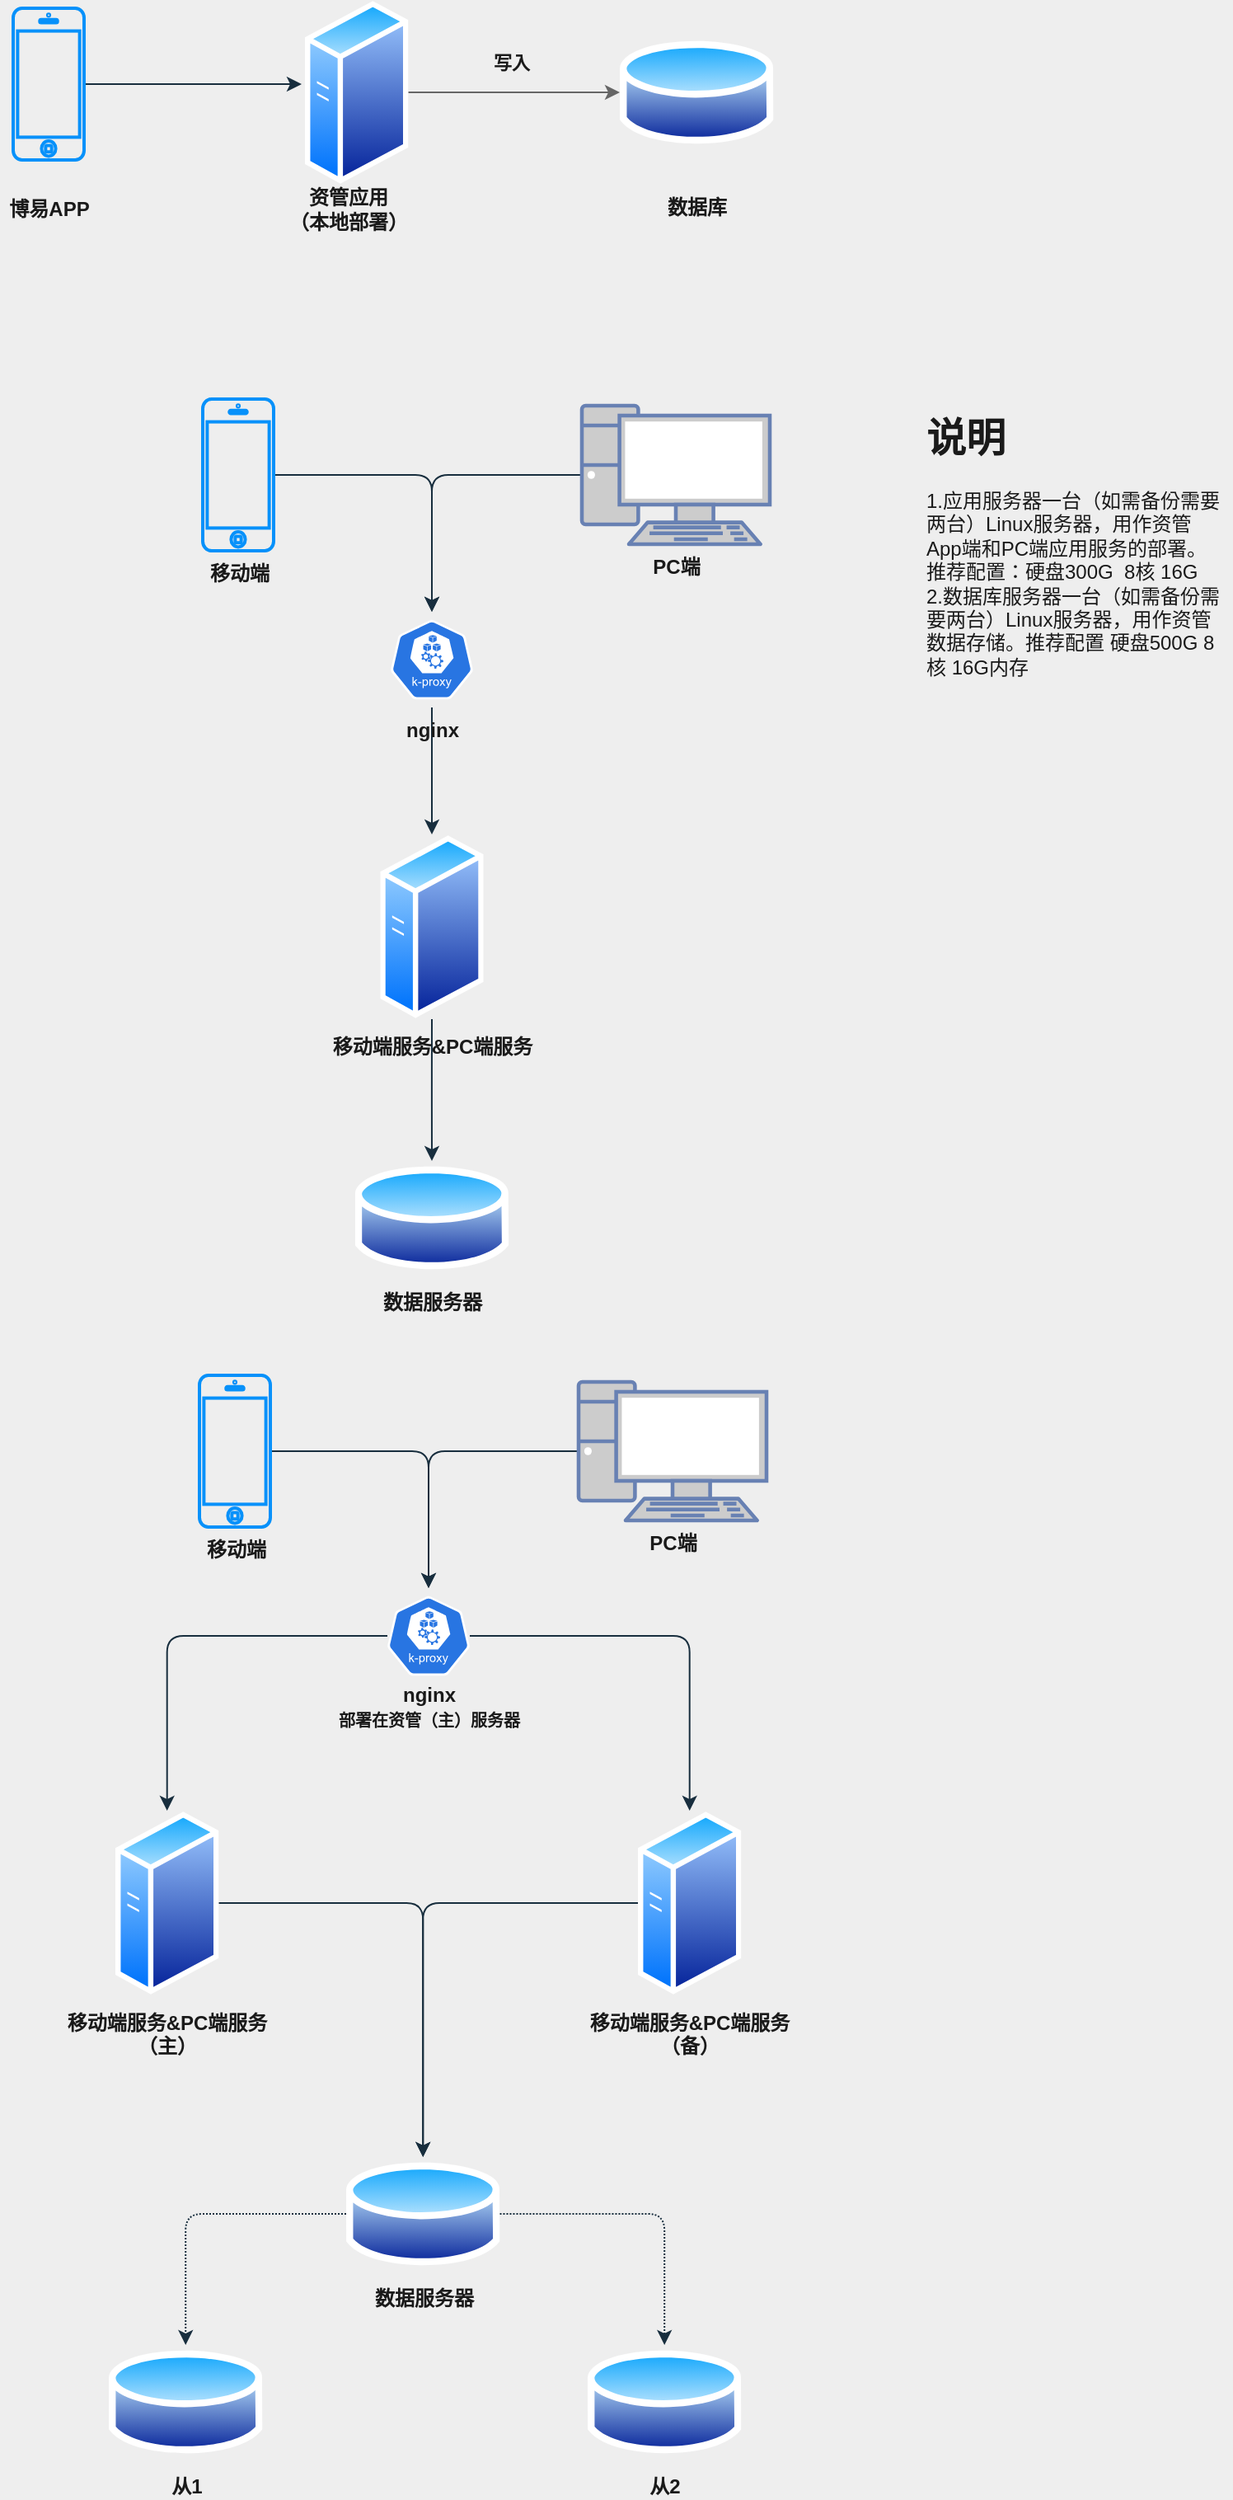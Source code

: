 <mxfile version="18.0.5" type="github">
  <diagram id="eCozaD6dcHWi1UeDkc9o" name="第 1 页">
    <mxGraphModel dx="1422" dy="762" grid="0" gridSize="10" guides="1" tooltips="1" connect="1" arrows="1" fold="1" page="1" pageScale="1" pageWidth="827" pageHeight="1169" background="#EEEEEE" math="0" shadow="0">
      <root>
        <mxCell id="0" />
        <mxCell id="1" parent="0" />
        <mxCell id="lf-6dnL8f58IvJTU5W-v-4" style="edgeStyle=orthogonalEdgeStyle;curved=0;rounded=1;sketch=0;orthogonalLoop=1;jettySize=auto;html=1;fontColor=#1A1A1A;strokeColor=#182E3E;fontStyle=1" edge="1" parent="1" source="lf-6dnL8f58IvJTU5W-v-1">
          <mxGeometry relative="1" as="geometry">
            <mxPoint x="263" y="285" as="targetPoint" />
          </mxGeometry>
        </mxCell>
        <mxCell id="lf-6dnL8f58IvJTU5W-v-1" value="" style="html=1;verticalLabelPosition=bottom;labelBackgroundColor=#ffffff;verticalAlign=top;shadow=0;dashed=0;strokeWidth=2;shape=mxgraph.ios7.misc.iphone;strokeColor=#0791FA;rounded=0;sketch=0;fontColor=#1A1A1A;fillColor=none;fontStyle=1" vertex="1" parent="1">
          <mxGeometry x="88" y="239" width="43" height="92" as="geometry" />
        </mxCell>
        <mxCell id="lf-6dnL8f58IvJTU5W-v-2" value="博易APP" style="text;html=1;strokeColor=none;fillColor=none;align=center;verticalAlign=middle;whiteSpace=wrap;rounded=0;sketch=0;fontColor=#1A1A1A;fontStyle=1" vertex="1" parent="1">
          <mxGeometry x="80" y="346" width="60" height="30" as="geometry" />
        </mxCell>
        <mxCell id="lf-6dnL8f58IvJTU5W-v-8" value="写入" style="edgeStyle=orthogonalEdgeStyle;curved=0;rounded=1;sketch=0;orthogonalLoop=1;jettySize=auto;html=1;fontColor=#1A1A1A;fillColor=#f5f5f5;strokeColor=#666666;labelBackgroundColor=none;fontStyle=1" edge="1" parent="1" source="lf-6dnL8f58IvJTU5W-v-5" target="lf-6dnL8f58IvJTU5W-v-7">
          <mxGeometry x="-0.029" y="18" relative="1" as="geometry">
            <mxPoint as="offset" />
          </mxGeometry>
        </mxCell>
        <mxCell id="lf-6dnL8f58IvJTU5W-v-5" value="" style="aspect=fixed;perimeter=ellipsePerimeter;html=1;align=center;shadow=0;dashed=0;spacingTop=3;image;image=img/lib/active_directory/generic_server.svg;rounded=0;sketch=0;fontColor=#1A1A1A;strokeColor=#0791FA;strokeWidth=2;fillColor=none;fontStyle=1" vertex="1" parent="1">
          <mxGeometry x="265" y="234" width="62.72" height="112" as="geometry" />
        </mxCell>
        <mxCell id="lf-6dnL8f58IvJTU5W-v-6" value="资管应用&lt;br&gt;（本地部署）" style="text;html=1;strokeColor=none;fillColor=none;align=center;verticalAlign=middle;whiteSpace=wrap;rounded=0;sketch=0;fontColor=#1A1A1A;fontStyle=1" vertex="1" parent="1">
          <mxGeometry x="246" y="346" width="91" height="29" as="geometry" />
        </mxCell>
        <mxCell id="lf-6dnL8f58IvJTU5W-v-7" value="" style="aspect=fixed;perimeter=ellipsePerimeter;html=1;align=center;shadow=0;dashed=0;spacingTop=3;image;image=img/lib/active_directory/database.svg;rounded=0;sketch=0;fontColor=#1A1A1A;strokeColor=#0791FA;strokeWidth=2;fillColor=none;fontStyle=1" vertex="1" parent="1">
          <mxGeometry x="456" y="255.5" width="93.24" height="69" as="geometry" />
        </mxCell>
        <mxCell id="lf-6dnL8f58IvJTU5W-v-9" value="数据库" style="text;html=1;strokeColor=none;fillColor=none;align=center;verticalAlign=middle;whiteSpace=wrap;rounded=0;sketch=0;fontColor=#1A1A1A;fontStyle=1" vertex="1" parent="1">
          <mxGeometry x="473" y="345" width="60" height="30" as="geometry" />
        </mxCell>
        <mxCell id="lf-6dnL8f58IvJTU5W-v-20" style="edgeStyle=orthogonalEdgeStyle;curved=0;rounded=1;sketch=0;orthogonalLoop=1;jettySize=auto;html=1;labelBackgroundColor=none;fontColor=#1A1A1A;strokeColor=#182E3E;" edge="1" parent="1" source="lf-6dnL8f58IvJTU5W-v-11" target="lf-6dnL8f58IvJTU5W-v-19">
          <mxGeometry relative="1" as="geometry" />
        </mxCell>
        <mxCell id="lf-6dnL8f58IvJTU5W-v-11" value="移动端服务&amp;amp;PC端服务" style="aspect=fixed;perimeter=ellipsePerimeter;html=1;align=center;shadow=0;dashed=0;spacingTop=3;image;image=img/lib/active_directory/generic_server.svg;rounded=0;sketch=0;fontColor=#1A1A1A;strokeColor=#0791FA;strokeWidth=2;fillColor=none;fontStyle=1;labelBackgroundColor=none;" vertex="1" parent="1">
          <mxGeometry x="310.64" y="740" width="62.72" height="112" as="geometry" />
        </mxCell>
        <mxCell id="lf-6dnL8f58IvJTU5W-v-16" style="edgeStyle=orthogonalEdgeStyle;curved=0;rounded=1;sketch=0;orthogonalLoop=1;jettySize=auto;html=1;entryX=0.5;entryY=0;entryDx=0;entryDy=0;entryPerimeter=0;labelBackgroundColor=none;fontColor=#1A1A1A;strokeColor=#182E3E;fontStyle=1" edge="1" parent="1" source="lf-6dnL8f58IvJTU5W-v-13" target="lf-6dnL8f58IvJTU5W-v-15">
          <mxGeometry relative="1" as="geometry" />
        </mxCell>
        <mxCell id="lf-6dnL8f58IvJTU5W-v-13" value="移动端" style="html=1;verticalLabelPosition=bottom;labelBackgroundColor=none;verticalAlign=top;shadow=0;dashed=0;strokeWidth=2;shape=mxgraph.ios7.misc.iphone;strokeColor=#0791FA;rounded=0;sketch=0;fontColor=#1A1A1A;fillColor=none;fontStyle=1" vertex="1" parent="1">
          <mxGeometry x="203" y="476" width="43" height="92" as="geometry" />
        </mxCell>
        <mxCell id="lf-6dnL8f58IvJTU5W-v-17" style="edgeStyle=orthogonalEdgeStyle;curved=0;rounded=1;sketch=0;orthogonalLoop=1;jettySize=auto;html=1;entryX=0.5;entryY=0;entryDx=0;entryDy=0;entryPerimeter=0;labelBackgroundColor=none;fontColor=#1A1A1A;strokeColor=#182E3E;fontStyle=1" edge="1" parent="1" source="lf-6dnL8f58IvJTU5W-v-14" target="lf-6dnL8f58IvJTU5W-v-15">
          <mxGeometry relative="1" as="geometry" />
        </mxCell>
        <mxCell id="lf-6dnL8f58IvJTU5W-v-14" value="PC端" style="fontColor=#1A1A1A;verticalAlign=top;verticalLabelPosition=bottom;labelPosition=center;align=center;html=1;outlineConnect=0;fillColor=#CCCCCC;strokeColor=#6881B3;gradientColor=none;gradientDirection=north;strokeWidth=2;shape=mxgraph.networks.pc;rounded=0;sketch=0;fontStyle=1;labelBackgroundColor=none;" vertex="1" parent="1">
          <mxGeometry x="433" y="480" width="114" height="84" as="geometry" />
        </mxCell>
        <mxCell id="lf-6dnL8f58IvJTU5W-v-18" style="edgeStyle=orthogonalEdgeStyle;curved=0;rounded=1;sketch=0;orthogonalLoop=1;jettySize=auto;html=1;labelBackgroundColor=none;fontColor=#1A1A1A;strokeColor=#182E3E;fontStyle=1" edge="1" parent="1" source="lf-6dnL8f58IvJTU5W-v-15" target="lf-6dnL8f58IvJTU5W-v-11">
          <mxGeometry relative="1" as="geometry" />
        </mxCell>
        <mxCell id="lf-6dnL8f58IvJTU5W-v-15" value="&lt;br&gt;&lt;br&gt;&lt;br&gt;&lt;br&gt;&lt;br&gt;&lt;br&gt;nginx" style="sketch=0;html=1;dashed=0;whitespace=wrap;fillColor=#2875E2;strokeColor=#ffffff;points=[[0.005,0.63,0],[0.1,0.2,0],[0.9,0.2,0],[0.5,0,0],[0.995,0.63,0],[0.72,0.99,0],[0.5,1,0],[0.28,0.99,0]];shape=mxgraph.kubernetes.icon;prIcon=k_proxy;rounded=0;fontColor=#1A1A1A;fontStyle=1;labelBackgroundColor=none;" vertex="1" parent="1">
          <mxGeometry x="317" y="605" width="50" height="58" as="geometry" />
        </mxCell>
        <mxCell id="lf-6dnL8f58IvJTU5W-v-19" value="数据服务器" style="aspect=fixed;perimeter=ellipsePerimeter;html=1;align=center;shadow=0;dashed=0;spacingTop=3;image;image=img/lib/active_directory/database.svg;rounded=0;sketch=0;fontColor=#1A1A1A;strokeColor=#0791FA;strokeWidth=2;fillColor=none;fontStyle=1;labelBackgroundColor=none;" vertex="1" parent="1">
          <mxGeometry x="295.38" y="938" width="93.24" height="69" as="geometry" />
        </mxCell>
        <mxCell id="lf-6dnL8f58IvJTU5W-v-21" value="&lt;h1&gt;说明&lt;/h1&gt;&lt;div&gt;1.应用服务器一台（如需备份需要两台）Linux服务器，用作资管App端和PC端应用服务的部署。&lt;/div&gt;&lt;div&gt;推荐配置：硬盘300G&amp;nbsp; 8核 16G&lt;/div&gt;&lt;div&gt;2.数据库服务器一台（如需备份需要两台）Linux服务器，用作资管数据存储。推荐配置 硬盘500G 8核 16G内存&lt;/div&gt;" style="text;html=1;strokeColor=none;fillColor=none;spacing=5;spacingTop=-20;whiteSpace=wrap;overflow=hidden;rounded=0;labelBackgroundColor=none;sketch=0;fontColor=#1A1A1A;" vertex="1" parent="1">
          <mxGeometry x="637" y="480" width="190" height="194" as="geometry" />
        </mxCell>
        <mxCell id="lf-6dnL8f58IvJTU5W-v-22" style="edgeStyle=orthogonalEdgeStyle;curved=0;rounded=1;sketch=0;orthogonalLoop=1;jettySize=auto;html=1;labelBackgroundColor=none;fontColor=#1A1A1A;strokeColor=#182E3E;" edge="1" parent="1" source="lf-6dnL8f58IvJTU5W-v-23" target="lf-6dnL8f58IvJTU5W-v-30">
          <mxGeometry relative="1" as="geometry" />
        </mxCell>
        <mxCell id="lf-6dnL8f58IvJTU5W-v-23" value="移动端服务&amp;amp;PC端服务&lt;br&gt;（主）" style="aspect=fixed;perimeter=ellipsePerimeter;html=1;align=center;shadow=0;dashed=0;spacingTop=3;image;image=img/lib/active_directory/generic_server.svg;rounded=0;sketch=0;fontColor=#1A1A1A;strokeColor=#0791FA;strokeWidth=2;fillColor=none;fontStyle=1;labelBackgroundColor=none;" vertex="1" parent="1">
          <mxGeometry x="150" y="1332" width="62.72" height="112" as="geometry" />
        </mxCell>
        <mxCell id="lf-6dnL8f58IvJTU5W-v-24" style="edgeStyle=orthogonalEdgeStyle;curved=0;rounded=1;sketch=0;orthogonalLoop=1;jettySize=auto;html=1;entryX=0.5;entryY=0;entryDx=0;entryDy=0;entryPerimeter=0;labelBackgroundColor=none;fontColor=#1A1A1A;strokeColor=#182E3E;fontStyle=1" edge="1" parent="1" source="lf-6dnL8f58IvJTU5W-v-25" target="lf-6dnL8f58IvJTU5W-v-29">
          <mxGeometry relative="1" as="geometry" />
        </mxCell>
        <mxCell id="lf-6dnL8f58IvJTU5W-v-25" value="移动端" style="html=1;verticalLabelPosition=bottom;labelBackgroundColor=none;verticalAlign=top;shadow=0;dashed=0;strokeWidth=2;shape=mxgraph.ios7.misc.iphone;strokeColor=#0791FA;rounded=0;sketch=0;fontColor=#1A1A1A;fillColor=none;fontStyle=1" vertex="1" parent="1">
          <mxGeometry x="201" y="1068" width="43" height="92" as="geometry" />
        </mxCell>
        <mxCell id="lf-6dnL8f58IvJTU5W-v-26" style="edgeStyle=orthogonalEdgeStyle;curved=0;rounded=1;sketch=0;orthogonalLoop=1;jettySize=auto;html=1;entryX=0.5;entryY=0;entryDx=0;entryDy=0;entryPerimeter=0;labelBackgroundColor=none;fontColor=#1A1A1A;strokeColor=#182E3E;fontStyle=1" edge="1" parent="1" source="lf-6dnL8f58IvJTU5W-v-27" target="lf-6dnL8f58IvJTU5W-v-29">
          <mxGeometry relative="1" as="geometry" />
        </mxCell>
        <mxCell id="lf-6dnL8f58IvJTU5W-v-27" value="PC端" style="fontColor=#1A1A1A;verticalAlign=top;verticalLabelPosition=bottom;labelPosition=center;align=center;html=1;outlineConnect=0;fillColor=#CCCCCC;strokeColor=#6881B3;gradientColor=none;gradientDirection=north;strokeWidth=2;shape=mxgraph.networks.pc;rounded=0;sketch=0;fontStyle=1;labelBackgroundColor=none;" vertex="1" parent="1">
          <mxGeometry x="431" y="1072" width="114" height="84" as="geometry" />
        </mxCell>
        <mxCell id="lf-6dnL8f58IvJTU5W-v-28" style="edgeStyle=orthogonalEdgeStyle;curved=0;rounded=1;sketch=0;orthogonalLoop=1;jettySize=auto;html=1;labelBackgroundColor=none;fontColor=#1A1A1A;strokeColor=#182E3E;fontStyle=1" edge="1" parent="1" source="lf-6dnL8f58IvJTU5W-v-29" target="lf-6dnL8f58IvJTU5W-v-23">
          <mxGeometry relative="1" as="geometry" />
        </mxCell>
        <mxCell id="lf-6dnL8f58IvJTU5W-v-32" style="edgeStyle=orthogonalEdgeStyle;curved=0;rounded=1;sketch=0;orthogonalLoop=1;jettySize=auto;html=1;labelBackgroundColor=none;fontColor=#1A1A1A;strokeColor=#182E3E;" edge="1" parent="1" source="lf-6dnL8f58IvJTU5W-v-29" target="lf-6dnL8f58IvJTU5W-v-31">
          <mxGeometry relative="1" as="geometry" />
        </mxCell>
        <mxCell id="lf-6dnL8f58IvJTU5W-v-29" value="&lt;br&gt;&lt;br&gt;&lt;br&gt;&lt;br&gt;&lt;br&gt;&lt;br&gt;nginx&lt;br&gt;&lt;font style=&quot;font-size: 10px;&quot;&gt;部署在资管（主）服务器&lt;/font&gt;" style="sketch=0;html=1;dashed=0;whitespace=wrap;fillColor=#2875E2;strokeColor=#ffffff;points=[[0.005,0.63,0],[0.1,0.2,0],[0.9,0.2,0],[0.5,0,0],[0.995,0.63,0],[0.72,0.99,0],[0.5,1,0],[0.28,0.99,0]];shape=mxgraph.kubernetes.icon;prIcon=k_proxy;rounded=0;fontColor=#1A1A1A;fontStyle=1;labelBackgroundColor=none;" vertex="1" parent="1">
          <mxGeometry x="315" y="1197" width="50" height="58" as="geometry" />
        </mxCell>
        <mxCell id="lf-6dnL8f58IvJTU5W-v-36" style="edgeStyle=orthogonalEdgeStyle;curved=0;rounded=1;sketch=0;orthogonalLoop=1;jettySize=auto;html=1;labelBackgroundColor=none;fontColor=#1A1A1A;strokeColor=#182E3E;dashed=1;dashPattern=1 1;" edge="1" parent="1" source="lf-6dnL8f58IvJTU5W-v-30" target="lf-6dnL8f58IvJTU5W-v-33">
          <mxGeometry relative="1" as="geometry" />
        </mxCell>
        <mxCell id="lf-6dnL8f58IvJTU5W-v-37" style="edgeStyle=orthogonalEdgeStyle;curved=0;rounded=1;sketch=0;orthogonalLoop=1;jettySize=auto;html=1;labelBackgroundColor=none;fontColor=#1A1A1A;strokeColor=#182E3E;dashed=1;dashPattern=1 1;" edge="1" parent="1" source="lf-6dnL8f58IvJTU5W-v-30" target="lf-6dnL8f58IvJTU5W-v-35">
          <mxGeometry relative="1" as="geometry" />
        </mxCell>
        <mxCell id="lf-6dnL8f58IvJTU5W-v-30" value="数据服务器" style="aspect=fixed;perimeter=ellipsePerimeter;html=1;align=center;shadow=0;dashed=0;spacingTop=3;image;image=img/lib/active_directory/database.svg;rounded=0;sketch=0;fontColor=#1A1A1A;strokeColor=#0791FA;strokeWidth=2;fillColor=none;fontStyle=1;labelBackgroundColor=none;" vertex="1" parent="1">
          <mxGeometry x="290" y="1542" width="93.24" height="69" as="geometry" />
        </mxCell>
        <mxCell id="lf-6dnL8f58IvJTU5W-v-34" style="edgeStyle=orthogonalEdgeStyle;curved=0;rounded=1;sketch=0;orthogonalLoop=1;jettySize=auto;html=1;labelBackgroundColor=none;fontColor=#1A1A1A;strokeColor=#182E3E;" edge="1" parent="1" source="lf-6dnL8f58IvJTU5W-v-31" target="lf-6dnL8f58IvJTU5W-v-30">
          <mxGeometry relative="1" as="geometry" />
        </mxCell>
        <mxCell id="lf-6dnL8f58IvJTU5W-v-31" value="移动端服务&amp;amp;PC端服务&lt;br&gt;（备）" style="aspect=fixed;perimeter=ellipsePerimeter;html=1;align=center;shadow=0;dashed=0;spacingTop=3;image;image=img/lib/active_directory/generic_server.svg;rounded=0;sketch=0;fontColor=#1A1A1A;strokeColor=#0791FA;strokeWidth=2;fillColor=none;fontStyle=1;labelBackgroundColor=none;" vertex="1" parent="1">
          <mxGeometry x="467" y="1332" width="62.72" height="112" as="geometry" />
        </mxCell>
        <mxCell id="lf-6dnL8f58IvJTU5W-v-33" value="从1" style="aspect=fixed;perimeter=ellipsePerimeter;html=1;align=center;shadow=0;dashed=0;spacingTop=3;image;image=img/lib/active_directory/database.svg;rounded=0;sketch=0;fontColor=#1A1A1A;strokeColor=#0791FA;strokeWidth=2;fillColor=none;fontStyle=1;labelBackgroundColor=none;" vertex="1" parent="1">
          <mxGeometry x="146" y="1656" width="93.24" height="69" as="geometry" />
        </mxCell>
        <mxCell id="lf-6dnL8f58IvJTU5W-v-35" value="从2" style="aspect=fixed;perimeter=ellipsePerimeter;html=1;align=center;shadow=0;dashed=0;spacingTop=3;image;image=img/lib/active_directory/database.svg;rounded=0;sketch=0;fontColor=#1A1A1A;strokeColor=#0791FA;strokeWidth=2;fillColor=none;fontStyle=1;labelBackgroundColor=none;" vertex="1" parent="1">
          <mxGeometry x="436.48" y="1656" width="93.24" height="69" as="geometry" />
        </mxCell>
      </root>
    </mxGraphModel>
  </diagram>
</mxfile>
